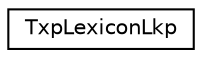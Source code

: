 digraph "Graphical Class Hierarchy"
{
  edge [fontname="Helvetica",fontsize="10",labelfontname="Helvetica",labelfontsize="10"];
  node [fontname="Helvetica",fontsize="10",shape=record];
  rankdir="LR";
  Node0 [label="TxpLexiconLkp",height=0.2,width=0.4,color="black", fillcolor="white", style="filled",URL="$structkaldi_1_1TxpLexiconLkp.html",tooltip="This structure is used to find the pronunciation of a word. "];
}
